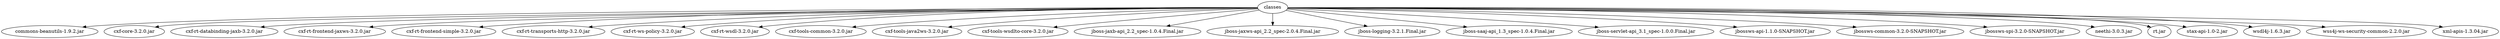 digraph "summary" {
  "classes"                                          -> "commons-beanutils-1.9.2.jar";
  "classes"                                          -> "cxf-core-3.2.0.jar";
  "classes"                                          -> "cxf-rt-databinding-jaxb-3.2.0.jar";
  "classes"                                          -> "cxf-rt-frontend-jaxws-3.2.0.jar";
  "classes"                                          -> "cxf-rt-frontend-simple-3.2.0.jar";
  "classes"                                          -> "cxf-rt-transports-http-3.2.0.jar";
  "classes"                                          -> "cxf-rt-ws-policy-3.2.0.jar";
  "classes"                                          -> "cxf-rt-wsdl-3.2.0.jar";
  "classes"                                          -> "cxf-tools-common-3.2.0.jar";
  "classes"                                          -> "cxf-tools-java2ws-3.2.0.jar";
  "classes"                                          -> "cxf-tools-wsdlto-core-3.2.0.jar";
  "classes"                                          -> "jboss-jaxb-api_2.2_spec-1.0.4.Final.jar";
  "classes"                                          -> "jboss-jaxws-api_2.2_spec-2.0.4.Final.jar";
  "classes"                                          -> "jboss-logging-3.2.1.Final.jar";
  "classes"                                          -> "jboss-saaj-api_1.3_spec-1.0.4.Final.jar";
  "classes"                                          -> "jboss-servlet-api_3.1_spec-1.0.0.Final.jar";
  "classes"                                          -> "jbossws-api-1.1.0-SNAPSHOT.jar";
  "classes"                                          -> "jbossws-common-3.2.0-SNAPSHOT.jar";
  "classes"                                          -> "jbossws-spi-3.2.0-SNAPSHOT.jar";
  "classes"                                          -> "neethi-3.0.3.jar";
  "classes"                                          -> "rt.jar";
  "classes"                                          -> "stax-api-1.0-2.jar";
  "classes"                                          -> "wsdl4j-1.6.3.jar";
  "classes"                                          -> "wss4j-ws-security-common-2.2.0.jar";
  "classes"                                          -> "xml-apis-1.3.04.jar";
}
